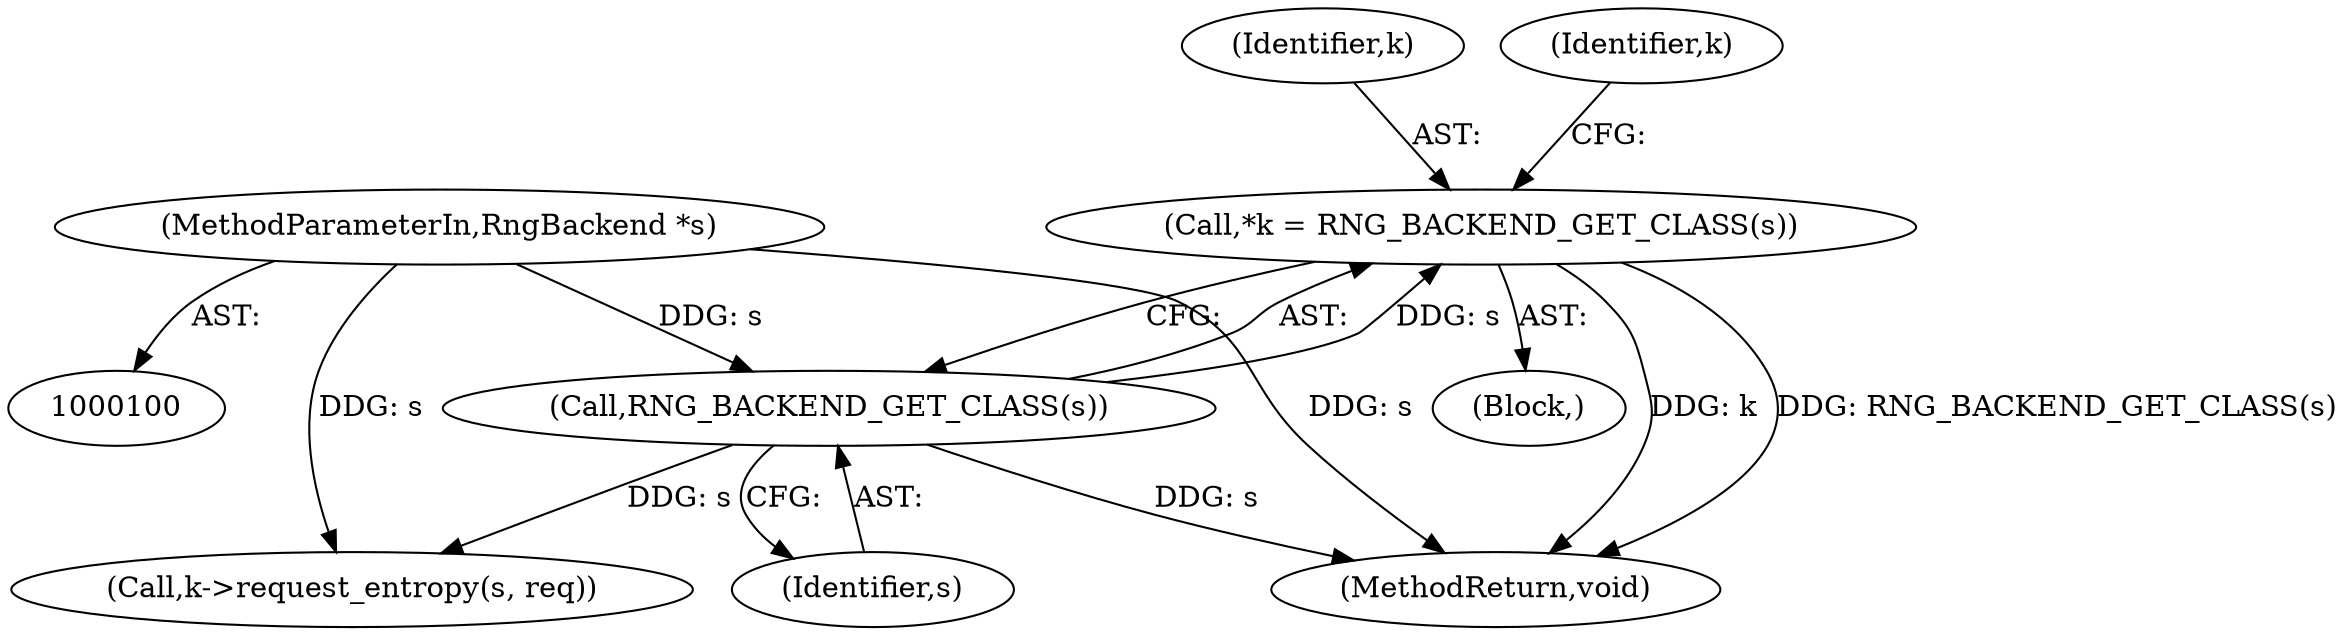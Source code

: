 digraph "0_qemu_60253ed1e6ec6d8e5ef2efe7bf755f475dce9956_0@pointer" {
"1000107" [label="(Call,*k = RNG_BACKEND_GET_CLASS(s))"];
"1000109" [label="(Call,RNG_BACKEND_GET_CLASS(s))"];
"1000101" [label="(MethodParameterIn,RngBackend *s)"];
"1000107" [label="(Call,*k = RNG_BACKEND_GET_CLASS(s))"];
"1000108" [label="(Identifier,k)"];
"1000109" [label="(Call,RNG_BACKEND_GET_CLASS(s))"];
"1000110" [label="(Identifier,s)"];
"1000114" [label="(Identifier,k)"];
"1000151" [label="(Call,k->request_entropy(s, req))"];
"1000101" [label="(MethodParameterIn,RngBackend *s)"];
"1000163" [label="(MethodReturn,void)"];
"1000105" [label="(Block,)"];
"1000107" -> "1000105"  [label="AST: "];
"1000107" -> "1000109"  [label="CFG: "];
"1000108" -> "1000107"  [label="AST: "];
"1000109" -> "1000107"  [label="AST: "];
"1000114" -> "1000107"  [label="CFG: "];
"1000107" -> "1000163"  [label="DDG: k"];
"1000107" -> "1000163"  [label="DDG: RNG_BACKEND_GET_CLASS(s)"];
"1000109" -> "1000107"  [label="DDG: s"];
"1000109" -> "1000110"  [label="CFG: "];
"1000110" -> "1000109"  [label="AST: "];
"1000109" -> "1000163"  [label="DDG: s"];
"1000101" -> "1000109"  [label="DDG: s"];
"1000109" -> "1000151"  [label="DDG: s"];
"1000101" -> "1000100"  [label="AST: "];
"1000101" -> "1000163"  [label="DDG: s"];
"1000101" -> "1000151"  [label="DDG: s"];
}
